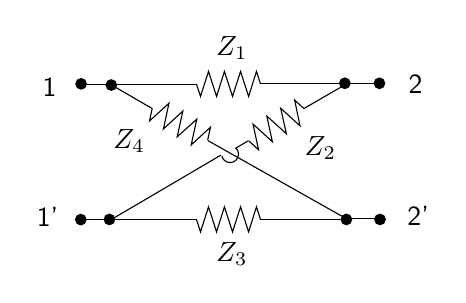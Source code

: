 \begin{tikzpicture}[y=-1cm]
\sf
\path (1.696,6.44) node[text=black,anchor=base east] {$Z_4$};
\path (3.48,6.527) node[text=black,anchor=base west] {$Z_2$};
\path (2.678,7.878) node[text=black,anchor=base] {$Z_3$};
\draw[black] (2.233,7.34) -- (0.824,7.34);
\draw[black] (2.229,7.34) -- (2.28,7.498) -- (2.382,7.18) -- (2.484,7.498) -- (2.584,7.18) -- (2.687,7.498) -- (2.789,7.18) -- (2.891,7.498) -- (2.991,7.18) -- (3.042,7.34);
\path (2.678,5.262) node[text=black,anchor=base] {$Z_1$};
\draw[black] (4.12,7.333) -- (4.513,7.333);
\draw[black] (4.12,5.613) -- (4.513,5.613);
\draw[black] (1.662,5.929) -- (1.133,5.622);
\draw[black] (4.156,7.344) -- (2.373,6.338);
\draw[black] (1.667,5.927) -- (1.633,6.089) -- (1.88,5.864) -- (1.809,6.191) -- (2.056,5.964) -- (1.984,6.291) -- (2.233,6.067) -- (2.162,6.393) -- (2.407,6.169) -- (2.371,6.333);
\draw[black] (4.12,7.344) -- (3.036,7.344);
\draw[black] (2.656,6.511) +(-47:0.107) arc (-47:169:0.107);
\draw[black] (2.722,6.438) -- (2.889,6.34);
\draw[black] (3.598,5.936) -- (3.476,5.824) -- (3.544,6.151) -- (3.298,5.927) -- (3.371,6.251) -- (3.122,6.027) -- (3.193,6.353) -- (2.947,6.129) -- (3.018,6.456) -- (2.893,6.342);
\draw[black] (1.122,7.356) -- (2.538,6.524);
\draw[black] (3.598,5.929) -- (4.129,5.622);
\draw[black] (2.233,5.624) -- (0.824,5.624);
\path (4.784,7.416) node[text=black,anchor=base west] {2'};
\path (4.798,5.74) node[text=black,anchor=base west] {2};
\path (0.6,7.433) node[text=black,anchor=base east] {1'};
\path (0.576,5.778) node[text=black,anchor=base east] {1};
\draw[black] (3.036,5.616) -- (4.138,5.616);
\draw[black] (2.229,5.62) -- (2.28,5.778) -- (2.382,5.46) -- (2.484,5.778) -- (2.584,5.46) -- (2.687,5.778) -- (2.789,5.46) -- (2.891,5.778) -- (2.991,5.46) -- (3.042,5.62);
\filldraw[black] (4.553,5.611) ellipse (0.067cm and 0.067cm);
\filldraw[black] (4.56,7.34) ellipse (0.067cm and 0.067cm);
\filldraw[black] (4.133,7.34) ellipse (0.067cm and 0.067cm);
\filldraw[black] (0.76,7.342) ellipse (0.067cm and 0.067cm);
\filldraw[black] (1.147,5.633) ellipse (0.067cm and 0.067cm);
\filldraw[black] (1.124,7.34) ellipse (0.067cm and 0.067cm);
\filldraw[black] (4.113,5.611) ellipse (0.067cm and 0.067cm);
\filldraw[black] (0.764,5.618) ellipse (0.067cm and 0.067cm);

\end{tikzpicture}%

%% Configure (x)emacs for this file ...
%% Local Variables:
%% mode: latex
%% End: